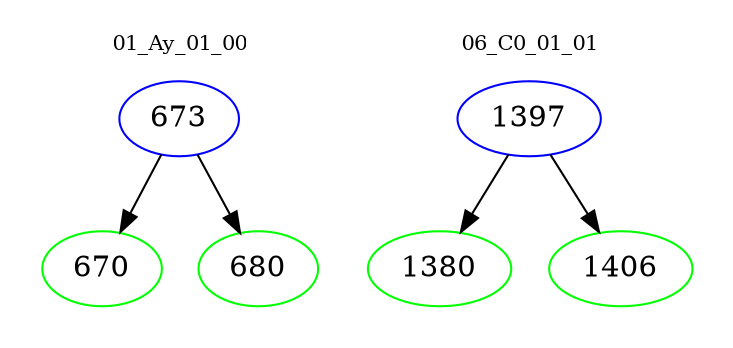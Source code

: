 digraph{
subgraph cluster_0 {
color = white
label = "01_Ay_01_00";
fontsize=10;
T0_673 [label="673", color="blue"]
T0_673 -> T0_670 [color="black"]
T0_670 [label="670", color="green"]
T0_673 -> T0_680 [color="black"]
T0_680 [label="680", color="green"]
}
subgraph cluster_1 {
color = white
label = "06_C0_01_01";
fontsize=10;
T1_1397 [label="1397", color="blue"]
T1_1397 -> T1_1380 [color="black"]
T1_1380 [label="1380", color="green"]
T1_1397 -> T1_1406 [color="black"]
T1_1406 [label="1406", color="green"]
}
}
